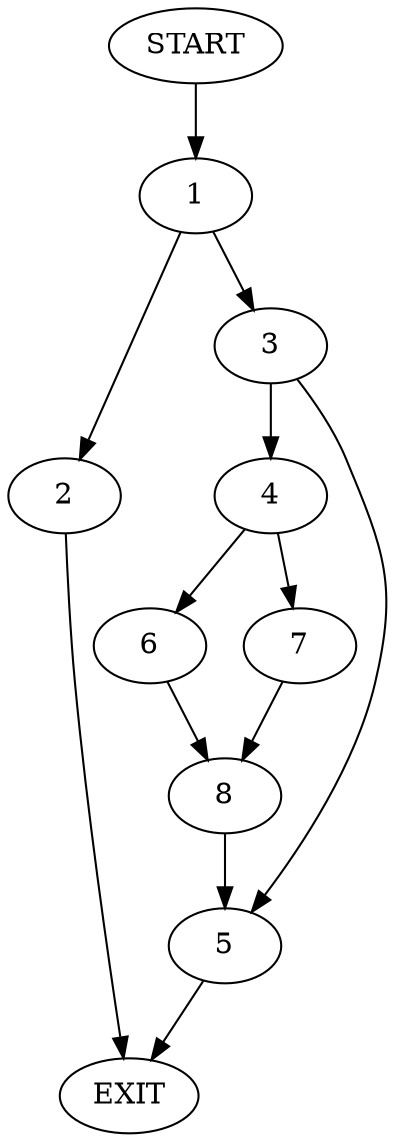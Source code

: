 digraph {
0 [label="START"]
9 [label="EXIT"]
0 -> 1
1 -> 2
1 -> 3
2 -> 9
3 -> 4
3 -> 5
5 -> 9
4 -> 6
4 -> 7
6 -> 8
7 -> 8
8 -> 5
}
